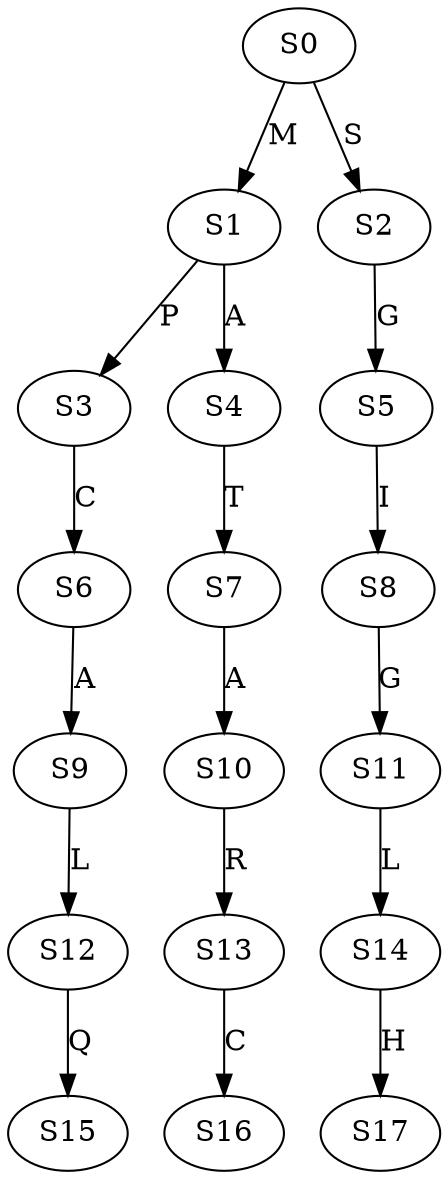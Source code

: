 strict digraph  {
	S0 -> S1 [ label = M ];
	S0 -> S2 [ label = S ];
	S1 -> S3 [ label = P ];
	S1 -> S4 [ label = A ];
	S2 -> S5 [ label = G ];
	S3 -> S6 [ label = C ];
	S4 -> S7 [ label = T ];
	S5 -> S8 [ label = I ];
	S6 -> S9 [ label = A ];
	S7 -> S10 [ label = A ];
	S8 -> S11 [ label = G ];
	S9 -> S12 [ label = L ];
	S10 -> S13 [ label = R ];
	S11 -> S14 [ label = L ];
	S12 -> S15 [ label = Q ];
	S13 -> S16 [ label = C ];
	S14 -> S17 [ label = H ];
}
